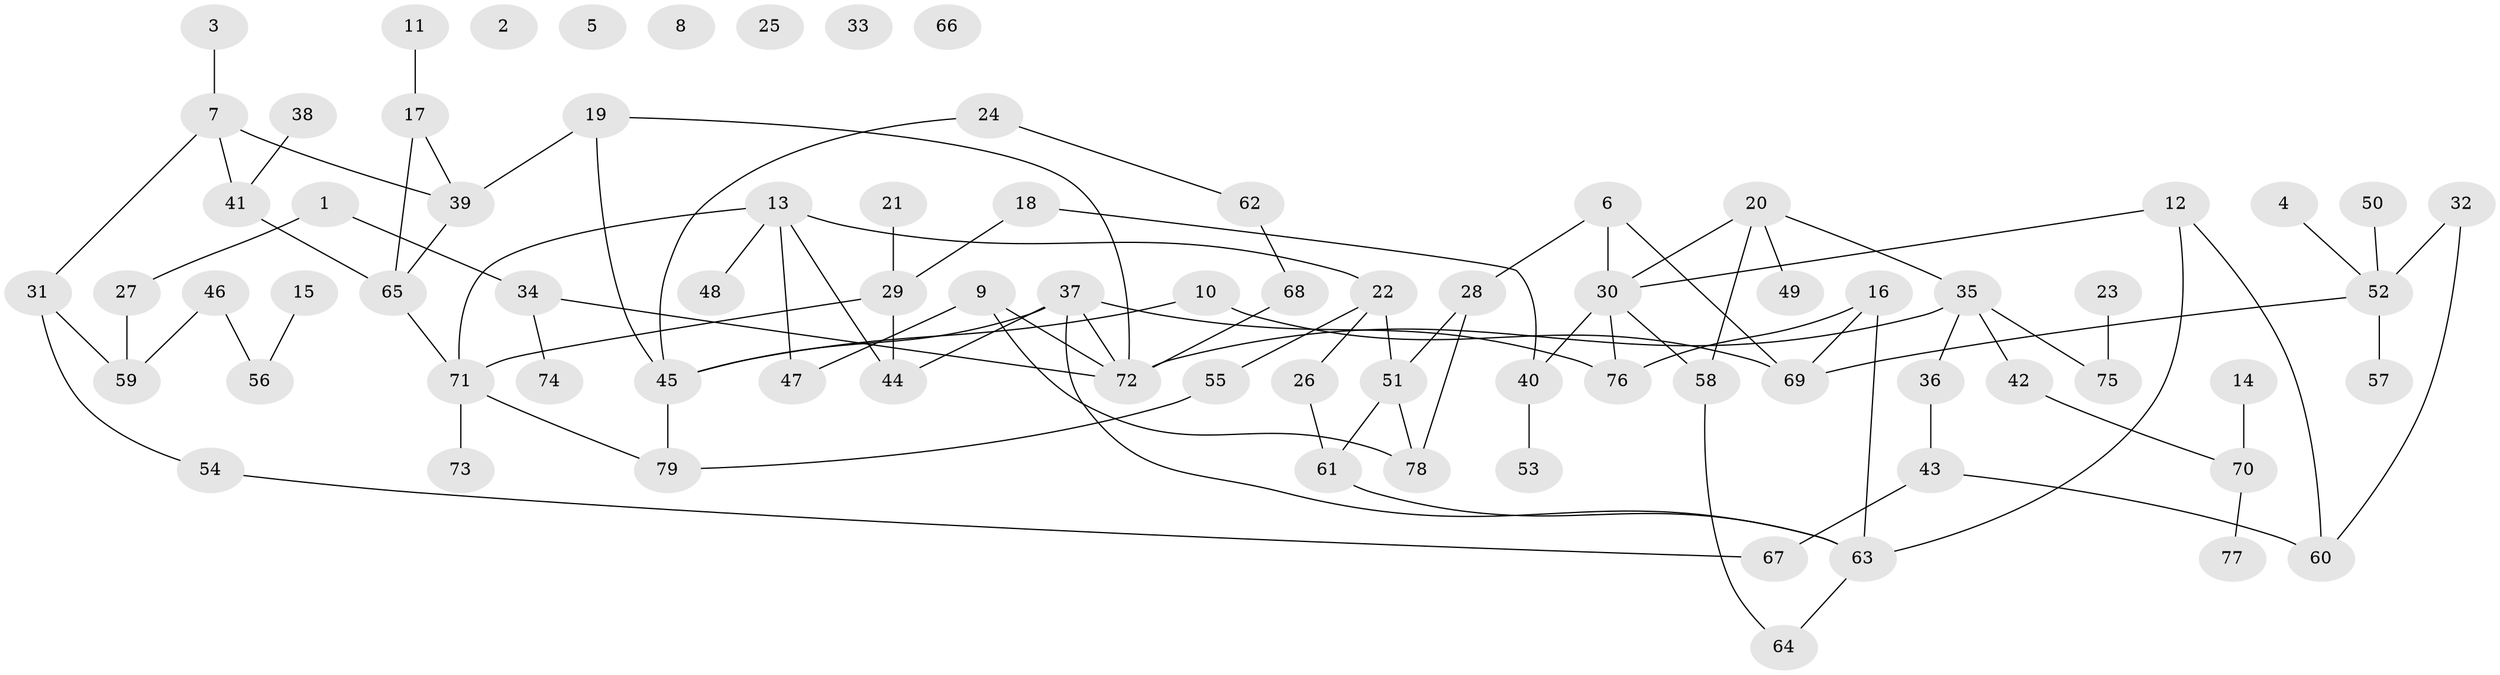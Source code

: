 // Generated by graph-tools (version 1.1) at 2025/12/03/09/25 04:12:54]
// undirected, 79 vertices, 98 edges
graph export_dot {
graph [start="1"]
  node [color=gray90,style=filled];
  1;
  2;
  3;
  4;
  5;
  6;
  7;
  8;
  9;
  10;
  11;
  12;
  13;
  14;
  15;
  16;
  17;
  18;
  19;
  20;
  21;
  22;
  23;
  24;
  25;
  26;
  27;
  28;
  29;
  30;
  31;
  32;
  33;
  34;
  35;
  36;
  37;
  38;
  39;
  40;
  41;
  42;
  43;
  44;
  45;
  46;
  47;
  48;
  49;
  50;
  51;
  52;
  53;
  54;
  55;
  56;
  57;
  58;
  59;
  60;
  61;
  62;
  63;
  64;
  65;
  66;
  67;
  68;
  69;
  70;
  71;
  72;
  73;
  74;
  75;
  76;
  77;
  78;
  79;
  1 -- 27;
  1 -- 34;
  3 -- 7;
  4 -- 52;
  6 -- 28;
  6 -- 30;
  6 -- 69;
  7 -- 31;
  7 -- 39;
  7 -- 41;
  9 -- 47;
  9 -- 72;
  9 -- 78;
  10 -- 45;
  10 -- 69;
  11 -- 17;
  12 -- 30;
  12 -- 60;
  12 -- 63;
  13 -- 22;
  13 -- 44;
  13 -- 47;
  13 -- 48;
  13 -- 71;
  14 -- 70;
  15 -- 56;
  16 -- 63;
  16 -- 69;
  16 -- 76;
  17 -- 39;
  17 -- 65;
  18 -- 29;
  18 -- 40;
  19 -- 39;
  19 -- 45;
  19 -- 72;
  20 -- 30;
  20 -- 35;
  20 -- 49;
  20 -- 58;
  21 -- 29;
  22 -- 26;
  22 -- 51;
  22 -- 55;
  23 -- 75;
  24 -- 45;
  24 -- 62;
  26 -- 61;
  27 -- 59;
  28 -- 51;
  28 -- 78;
  29 -- 44;
  29 -- 71;
  30 -- 40;
  30 -- 58;
  30 -- 76;
  31 -- 54;
  31 -- 59;
  32 -- 52;
  32 -- 60;
  34 -- 72;
  34 -- 74;
  35 -- 36;
  35 -- 42;
  35 -- 72;
  35 -- 75;
  36 -- 43;
  37 -- 44;
  37 -- 45;
  37 -- 63;
  37 -- 72;
  37 -- 76;
  38 -- 41;
  39 -- 65;
  40 -- 53;
  41 -- 65;
  42 -- 70;
  43 -- 60;
  43 -- 67;
  45 -- 79;
  46 -- 56;
  46 -- 59;
  50 -- 52;
  51 -- 61;
  51 -- 78;
  52 -- 57;
  52 -- 69;
  54 -- 67;
  55 -- 79;
  58 -- 64;
  61 -- 63;
  62 -- 68;
  63 -- 64;
  65 -- 71;
  68 -- 72;
  70 -- 77;
  71 -- 73;
  71 -- 79;
}
